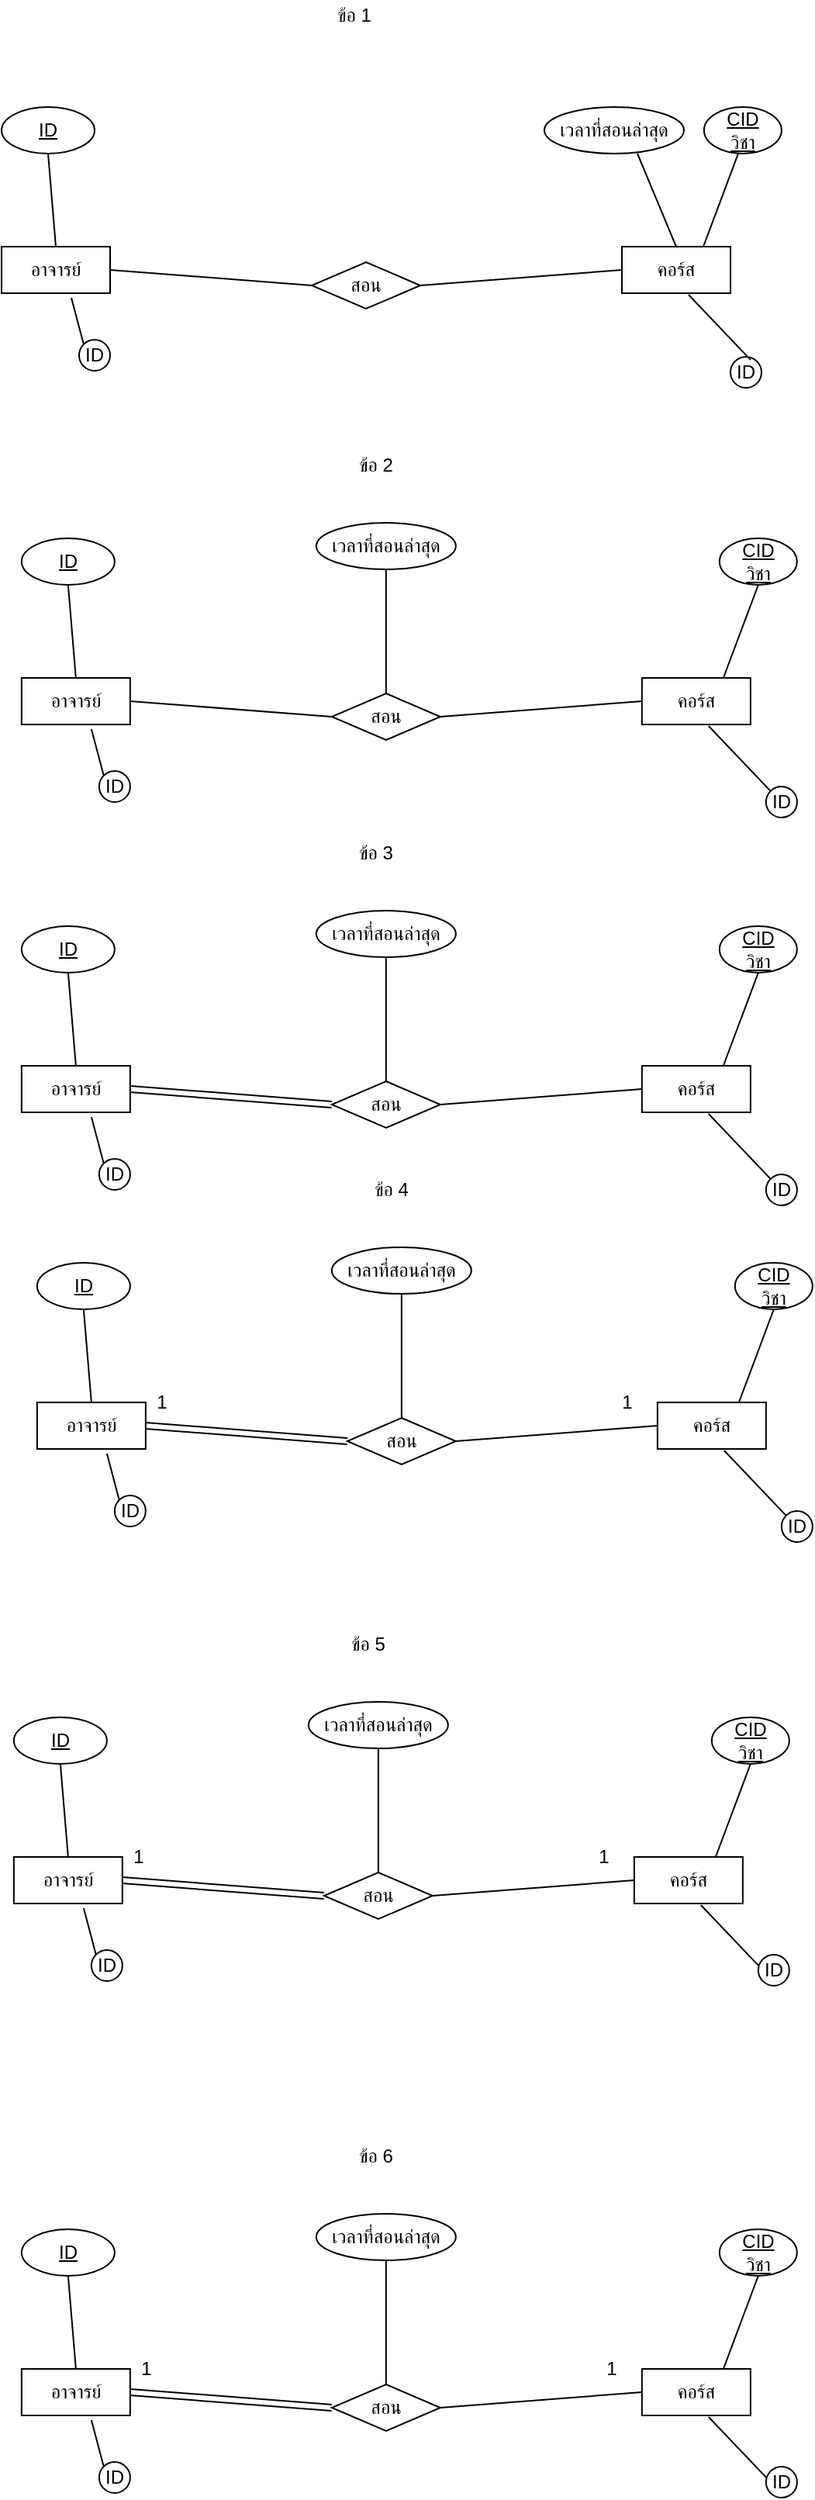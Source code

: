 <mxfile version="12.7.9" type="google"><diagram id="T_cl32OWr_3QDQmQ5tbE" name="Page-1"><mxGraphModel dx="536" dy="1517" grid="1" gridSize="10" guides="1" tooltips="1" connect="1" arrows="1" fold="1" page="1" pageScale="1" pageWidth="850" pageHeight="1100" math="0" shadow="0"><root><mxCell id="0"/><mxCell id="1" parent="0"/><mxCell id="e1qX0AJesKGIMbj8pMfd-2" value="อาจารย์" style="rounded=0;whiteSpace=wrap;html=1;" parent="1" vertex="1"><mxGeometry x="130" y="-921" width="70" height="30" as="geometry"/></mxCell><mxCell id="e1qX0AJesKGIMbj8pMfd-4" value="คอร์ส" style="rounded=0;whiteSpace=wrap;html=1;" parent="1" vertex="1"><mxGeometry x="530" y="-921" width="70" height="30" as="geometry"/></mxCell><mxCell id="e1qX0AJesKGIMbj8pMfd-6" value="ID" style="ellipse;whiteSpace=wrap;html=1;align=center;fontStyle=4;" parent="1" vertex="1"><mxGeometry x="130" y="-1011" width="60" height="30" as="geometry"/></mxCell><mxCell id="e1qX0AJesKGIMbj8pMfd-7" value="เวลาที่สอนล่าสุด" style="ellipse;whiteSpace=wrap;html=1;" parent="1" vertex="1"><mxGeometry x="480" y="-1011" width="90" height="30" as="geometry"/></mxCell><mxCell id="e1qX0AJesKGIMbj8pMfd-8" value="สอน" style="rhombus;whiteSpace=wrap;html=1;" parent="1" vertex="1"><mxGeometry x="330" y="-911" width="70" height="30" as="geometry"/></mxCell><mxCell id="e1qX0AJesKGIMbj8pMfd-11" value="" style="endArrow=none;html=1;entryX=1;entryY=0.5;entryDx=0;entryDy=0;exitX=0;exitY=0.5;exitDx=0;exitDy=0;" parent="1" source="e1qX0AJesKGIMbj8pMfd-4" target="e1qX0AJesKGIMbj8pMfd-8" edge="1"><mxGeometry width="50" height="50" relative="1" as="geometry"><mxPoint x="360" y="-791" as="sourcePoint"/><mxPoint x="410" y="-841" as="targetPoint"/></mxGeometry></mxCell><mxCell id="e1qX0AJesKGIMbj8pMfd-12" value="" style="endArrow=none;html=1;entryX=1;entryY=0.5;entryDx=0;entryDy=0;exitX=0;exitY=0.5;exitDx=0;exitDy=0;" parent="1" source="e1qX0AJesKGIMbj8pMfd-8" target="e1qX0AJesKGIMbj8pMfd-2" edge="1"><mxGeometry width="50" height="50" relative="1" as="geometry"><mxPoint x="540" y="-896" as="sourcePoint"/><mxPoint x="410" y="-886" as="targetPoint"/></mxGeometry></mxCell><mxCell id="e1qX0AJesKGIMbj8pMfd-14" value="ID" style="ellipse;whiteSpace=wrap;html=1;aspect=fixed;" parent="1" vertex="1"><mxGeometry x="600" y="-850" width="20" height="20" as="geometry"/></mxCell><mxCell id="e1qX0AJesKGIMbj8pMfd-15" value="ID" style="ellipse;whiteSpace=wrap;html=1;aspect=fixed;" parent="1" vertex="1"><mxGeometry x="180" y="-861" width="20" height="20" as="geometry"/></mxCell><mxCell id="e1qX0AJesKGIMbj8pMfd-16" value="" style="endArrow=none;html=1;entryX=0;entryY=0;entryDx=0;entryDy=0;exitX=0.643;exitY=1.1;exitDx=0;exitDy=0;exitPerimeter=0;" parent="1" source="e1qX0AJesKGIMbj8pMfd-2" target="e1qX0AJesKGIMbj8pMfd-15" edge="1"><mxGeometry width="50" height="50" relative="1" as="geometry"><mxPoint x="360" y="-791" as="sourcePoint"/><mxPoint x="410" y="-841" as="targetPoint"/></mxGeometry></mxCell><mxCell id="e1qX0AJesKGIMbj8pMfd-17" value="" style="endArrow=none;html=1;entryX=0.5;entryY=1;entryDx=0;entryDy=0;exitX=0.5;exitY=0;exitDx=0;exitDy=0;" parent="1" source="e1qX0AJesKGIMbj8pMfd-2" target="e1qX0AJesKGIMbj8pMfd-6" edge="1"><mxGeometry width="50" height="50" relative="1" as="geometry"><mxPoint x="185.01" y="-878" as="sourcePoint"/><mxPoint x="192.929" y="-848.071" as="targetPoint"/></mxGeometry></mxCell><mxCell id="e1qX0AJesKGIMbj8pMfd-19" value="" style="endArrow=none;html=1;entryX=0;entryY=0;entryDx=0;entryDy=0;exitX=0.614;exitY=1.033;exitDx=0;exitDy=0;exitPerimeter=0;" parent="1" source="e1qX0AJesKGIMbj8pMfd-4" edge="1"><mxGeometry width="50" height="50" relative="1" as="geometry"><mxPoint x="540" y="-881" as="sourcePoint"/><mxPoint x="612.929" y="-848.071" as="targetPoint"/></mxGeometry></mxCell><mxCell id="e1qX0AJesKGIMbj8pMfd-20" value="" style="endArrow=none;html=1;entryX=0.75;entryY=0;entryDx=0;entryDy=0;exitX=0.5;exitY=1;exitDx=0;exitDy=0;" parent="1" target="e1qX0AJesKGIMbj8pMfd-4" edge="1"><mxGeometry width="50" height="50" relative="1" as="geometry"><mxPoint x="605" y="-981" as="sourcePoint"/><mxPoint x="500" y="-831" as="targetPoint"/></mxGeometry></mxCell><mxCell id="e1qX0AJesKGIMbj8pMfd-29" value="" style="endArrow=none;html=1;entryX=1;entryY=0;entryDx=0;entryDy=0;exitX=1;exitY=1;exitDx=0;exitDy=0;" parent="1" edge="1"><mxGeometry width="50" height="50" relative="1" as="geometry"><mxPoint x="565" y="-921" as="sourcePoint"/><mxPoint x="540" y="-981" as="targetPoint"/></mxGeometry></mxCell><mxCell id="e1qX0AJesKGIMbj8pMfd-30" value="อาจารย์" style="rounded=0;whiteSpace=wrap;html=1;" parent="1" vertex="1"><mxGeometry x="142.93" y="-643" width="70" height="30" as="geometry"/></mxCell><mxCell id="e1qX0AJesKGIMbj8pMfd-31" value="คอร์ส" style="rounded=0;whiteSpace=wrap;html=1;" parent="1" vertex="1"><mxGeometry x="542.93" y="-643" width="70" height="30" as="geometry"/></mxCell><mxCell id="e1qX0AJesKGIMbj8pMfd-32" value="ID" style="ellipse;whiteSpace=wrap;html=1;align=center;fontStyle=4;" parent="1" vertex="1"><mxGeometry x="142.93" y="-733" width="60" height="30" as="geometry"/></mxCell><mxCell id="e1qX0AJesKGIMbj8pMfd-33" value="เวลาที่สอนล่าสุด" style="ellipse;whiteSpace=wrap;html=1;" parent="1" vertex="1"><mxGeometry x="332.93" y="-743" width="90" height="30" as="geometry"/></mxCell><mxCell id="e1qX0AJesKGIMbj8pMfd-34" value="สอน" style="rhombus;whiteSpace=wrap;html=1;" parent="1" vertex="1"><mxGeometry x="342.93" y="-633" width="70" height="30" as="geometry"/></mxCell><mxCell id="e1qX0AJesKGIMbj8pMfd-35" value="&lt;u&gt;CID&lt;br&gt;วิชา&lt;/u&gt;" style="ellipse;whiteSpace=wrap;html=1;" parent="1" vertex="1"><mxGeometry x="592.93" y="-733" width="50" height="30" as="geometry"/></mxCell><mxCell id="e1qX0AJesKGIMbj8pMfd-36" value="" style="endArrow=none;html=1;entryX=1;entryY=0.5;entryDx=0;entryDy=0;exitX=0;exitY=0.5;exitDx=0;exitDy=0;" parent="1" source="e1qX0AJesKGIMbj8pMfd-31" target="e1qX0AJesKGIMbj8pMfd-34" edge="1"><mxGeometry width="50" height="50" relative="1" as="geometry"><mxPoint x="372.93" y="-513" as="sourcePoint"/><mxPoint x="422.93" y="-563" as="targetPoint"/></mxGeometry></mxCell><mxCell id="e1qX0AJesKGIMbj8pMfd-37" value="" style="endArrow=none;html=1;entryX=1;entryY=0.5;entryDx=0;entryDy=0;exitX=0;exitY=0.5;exitDx=0;exitDy=0;" parent="1" source="e1qX0AJesKGIMbj8pMfd-34" target="e1qX0AJesKGIMbj8pMfd-30" edge="1"><mxGeometry width="50" height="50" relative="1" as="geometry"><mxPoint x="552.93" y="-618" as="sourcePoint"/><mxPoint x="422.93" y="-608" as="targetPoint"/></mxGeometry></mxCell><mxCell id="e1qX0AJesKGIMbj8pMfd-38" value="ID" style="ellipse;whiteSpace=wrap;html=1;aspect=fixed;" parent="1" vertex="1"><mxGeometry x="622.93" y="-573" width="20" height="20" as="geometry"/></mxCell><mxCell id="e1qX0AJesKGIMbj8pMfd-39" value="ID" style="ellipse;whiteSpace=wrap;html=1;aspect=fixed;" parent="1" vertex="1"><mxGeometry x="192.93" y="-583" width="20" height="20" as="geometry"/></mxCell><mxCell id="e1qX0AJesKGIMbj8pMfd-40" value="" style="endArrow=none;html=1;entryX=0;entryY=0;entryDx=0;entryDy=0;exitX=0.643;exitY=1.1;exitDx=0;exitDy=0;exitPerimeter=0;" parent="1" source="e1qX0AJesKGIMbj8pMfd-30" target="e1qX0AJesKGIMbj8pMfd-39" edge="1"><mxGeometry width="50" height="50" relative="1" as="geometry"><mxPoint x="372.93" y="-513" as="sourcePoint"/><mxPoint x="422.93" y="-563" as="targetPoint"/></mxGeometry></mxCell><mxCell id="e1qX0AJesKGIMbj8pMfd-41" value="" style="endArrow=none;html=1;entryX=0.5;entryY=1;entryDx=0;entryDy=0;exitX=0.5;exitY=0;exitDx=0;exitDy=0;" parent="1" source="e1qX0AJesKGIMbj8pMfd-30" target="e1qX0AJesKGIMbj8pMfd-32" edge="1"><mxGeometry width="50" height="50" relative="1" as="geometry"><mxPoint x="197.94" y="-600" as="sourcePoint"/><mxPoint x="205.859" y="-570.071" as="targetPoint"/></mxGeometry></mxCell><mxCell id="e1qX0AJesKGIMbj8pMfd-42" value="" style="endArrow=none;html=1;entryX=0;entryY=0;entryDx=0;entryDy=0;exitX=0.614;exitY=1.033;exitDx=0;exitDy=0;exitPerimeter=0;" parent="1" source="e1qX0AJesKGIMbj8pMfd-31" target="e1qX0AJesKGIMbj8pMfd-38" edge="1"><mxGeometry width="50" height="50" relative="1" as="geometry"><mxPoint x="552.93" y="-603" as="sourcePoint"/><mxPoint x="502.93" y="-563" as="targetPoint"/></mxGeometry></mxCell><mxCell id="e1qX0AJesKGIMbj8pMfd-43" value="" style="endArrow=none;html=1;entryX=0.75;entryY=0;entryDx=0;entryDy=0;exitX=0.5;exitY=1;exitDx=0;exitDy=0;" parent="1" source="e1qX0AJesKGIMbj8pMfd-35" target="e1qX0AJesKGIMbj8pMfd-31" edge="1"><mxGeometry width="50" height="50" relative="1" as="geometry"><mxPoint x="562.93" y="-593" as="sourcePoint"/><mxPoint x="512.93" y="-553" as="targetPoint"/></mxGeometry></mxCell><mxCell id="e1qX0AJesKGIMbj8pMfd-44" value="" style="endArrow=none;html=1;entryX=0.5;entryY=1;entryDx=0;entryDy=0;exitX=0.5;exitY=0;exitDx=0;exitDy=0;" parent="1" source="e1qX0AJesKGIMbj8pMfd-34" target="e1qX0AJesKGIMbj8pMfd-33" edge="1"><mxGeometry width="50" height="50" relative="1" as="geometry"><mxPoint x="577.93" y="-643" as="sourcePoint"/><mxPoint x="552.93" y="-703" as="targetPoint"/><Array as="points"/></mxGeometry></mxCell><mxCell id="e1qX0AJesKGIMbj8pMfd-45" value="ข้อ 1" style="text;html=1;align=center;verticalAlign=middle;resizable=0;points=[];autosize=1;" parent="1" vertex="1"><mxGeometry x="337" y="-1080" width="40" height="20" as="geometry"/></mxCell><mxCell id="e1qX0AJesKGIMbj8pMfd-46" value="ข้อ 2" style="text;html=1;align=center;verticalAlign=middle;resizable=0;points=[];autosize=1;" parent="1" vertex="1"><mxGeometry x="350.93" y="-790" width="40" height="20" as="geometry"/></mxCell><mxCell id="e1qX0AJesKGIMbj8pMfd-47" value="&lt;u&gt;CID&lt;br&gt;วิชา&lt;/u&gt;" style="ellipse;whiteSpace=wrap;html=1;" parent="1" vertex="1"><mxGeometry x="582.93" y="-1011" width="50" height="30" as="geometry"/></mxCell><mxCell id="e1qX0AJesKGIMbj8pMfd-48" value="อาจารย์" style="rounded=0;whiteSpace=wrap;html=1;" parent="1" vertex="1"><mxGeometry x="142.93" y="-393" width="70" height="30" as="geometry"/></mxCell><mxCell id="e1qX0AJesKGIMbj8pMfd-49" value="คอร์ส" style="rounded=0;whiteSpace=wrap;html=1;" parent="1" vertex="1"><mxGeometry x="542.93" y="-393" width="70" height="30" as="geometry"/></mxCell><mxCell id="e1qX0AJesKGIMbj8pMfd-50" value="ID" style="ellipse;whiteSpace=wrap;html=1;align=center;fontStyle=4;" parent="1" vertex="1"><mxGeometry x="142.93" y="-483" width="60" height="30" as="geometry"/></mxCell><mxCell id="e1qX0AJesKGIMbj8pMfd-51" value="เวลาที่สอนล่าสุด" style="ellipse;whiteSpace=wrap;html=1;" parent="1" vertex="1"><mxGeometry x="332.93" y="-493" width="90" height="30" as="geometry"/></mxCell><mxCell id="e1qX0AJesKGIMbj8pMfd-52" value="สอน" style="rhombus;whiteSpace=wrap;html=1;" parent="1" vertex="1"><mxGeometry x="342.93" y="-383" width="70" height="30" as="geometry"/></mxCell><mxCell id="e1qX0AJesKGIMbj8pMfd-53" value="&lt;u&gt;CID&lt;br&gt;วิชา&lt;/u&gt;" style="ellipse;whiteSpace=wrap;html=1;" parent="1" vertex="1"><mxGeometry x="592.93" y="-483" width="50" height="30" as="geometry"/></mxCell><mxCell id="e1qX0AJesKGIMbj8pMfd-54" value="" style="endArrow=none;html=1;entryX=1;entryY=0.5;entryDx=0;entryDy=0;exitX=0;exitY=0.5;exitDx=0;exitDy=0;" parent="1" source="e1qX0AJesKGIMbj8pMfd-49" target="e1qX0AJesKGIMbj8pMfd-52" edge="1"><mxGeometry width="50" height="50" relative="1" as="geometry"><mxPoint x="372.93" y="-263" as="sourcePoint"/><mxPoint x="422.93" y="-313" as="targetPoint"/></mxGeometry></mxCell><mxCell id="e1qX0AJesKGIMbj8pMfd-55" value="" style="endArrow=none;html=1;entryX=1;entryY=0.5;entryDx=0;entryDy=0;exitX=0;exitY=0.5;exitDx=0;exitDy=0;shape=link;" parent="1" source="e1qX0AJesKGIMbj8pMfd-52" target="e1qX0AJesKGIMbj8pMfd-48" edge="1"><mxGeometry width="50" height="50" relative="1" as="geometry"><mxPoint x="552.93" y="-368" as="sourcePoint"/><mxPoint x="422.93" y="-358" as="targetPoint"/></mxGeometry></mxCell><mxCell id="e1qX0AJesKGIMbj8pMfd-56" value="ID" style="ellipse;whiteSpace=wrap;html=1;aspect=fixed;" parent="1" vertex="1"><mxGeometry x="622.93" y="-323" width="20" height="20" as="geometry"/></mxCell><mxCell id="e1qX0AJesKGIMbj8pMfd-57" value="ID" style="ellipse;whiteSpace=wrap;html=1;aspect=fixed;" parent="1" vertex="1"><mxGeometry x="192.93" y="-333" width="20" height="20" as="geometry"/></mxCell><mxCell id="e1qX0AJesKGIMbj8pMfd-58" value="" style="endArrow=none;html=1;entryX=0;entryY=0;entryDx=0;entryDy=0;exitX=0.643;exitY=1.1;exitDx=0;exitDy=0;exitPerimeter=0;" parent="1" source="e1qX0AJesKGIMbj8pMfd-48" target="e1qX0AJesKGIMbj8pMfd-57" edge="1"><mxGeometry width="50" height="50" relative="1" as="geometry"><mxPoint x="372.93" y="-263" as="sourcePoint"/><mxPoint x="422.93" y="-313" as="targetPoint"/></mxGeometry></mxCell><mxCell id="e1qX0AJesKGIMbj8pMfd-59" value="" style="endArrow=none;html=1;entryX=0.5;entryY=1;entryDx=0;entryDy=0;exitX=0.5;exitY=0;exitDx=0;exitDy=0;" parent="1" source="e1qX0AJesKGIMbj8pMfd-48" target="e1qX0AJesKGIMbj8pMfd-50" edge="1"><mxGeometry width="50" height="50" relative="1" as="geometry"><mxPoint x="197.94" y="-350" as="sourcePoint"/><mxPoint x="205.859" y="-320.071" as="targetPoint"/></mxGeometry></mxCell><mxCell id="e1qX0AJesKGIMbj8pMfd-60" value="" style="endArrow=none;html=1;entryX=0;entryY=0;entryDx=0;entryDy=0;exitX=0.614;exitY=1.033;exitDx=0;exitDy=0;exitPerimeter=0;" parent="1" source="e1qX0AJesKGIMbj8pMfd-49" target="e1qX0AJesKGIMbj8pMfd-56" edge="1"><mxGeometry width="50" height="50" relative="1" as="geometry"><mxPoint x="552.93" y="-353" as="sourcePoint"/><mxPoint x="502.93" y="-313" as="targetPoint"/></mxGeometry></mxCell><mxCell id="e1qX0AJesKGIMbj8pMfd-61" value="" style="endArrow=none;html=1;entryX=0.75;entryY=0;entryDx=0;entryDy=0;exitX=0.5;exitY=1;exitDx=0;exitDy=0;" parent="1" source="e1qX0AJesKGIMbj8pMfd-53" target="e1qX0AJesKGIMbj8pMfd-49" edge="1"><mxGeometry width="50" height="50" relative="1" as="geometry"><mxPoint x="562.93" y="-343" as="sourcePoint"/><mxPoint x="512.93" y="-303" as="targetPoint"/></mxGeometry></mxCell><mxCell id="e1qX0AJesKGIMbj8pMfd-62" value="" style="endArrow=none;html=1;entryX=0.5;entryY=1;entryDx=0;entryDy=0;exitX=0.5;exitY=0;exitDx=0;exitDy=0;" parent="1" source="e1qX0AJesKGIMbj8pMfd-52" target="e1qX0AJesKGIMbj8pMfd-51" edge="1"><mxGeometry width="50" height="50" relative="1" as="geometry"><mxPoint x="577.93" y="-393" as="sourcePoint"/><mxPoint x="552.93" y="-453" as="targetPoint"/><Array as="points"/></mxGeometry></mxCell><mxCell id="e1qX0AJesKGIMbj8pMfd-63" value="ข้อ 3" style="text;html=1;align=center;verticalAlign=middle;resizable=0;points=[];autosize=1;" parent="1" vertex="1"><mxGeometry x="350.93" y="-540" width="40" height="20" as="geometry"/></mxCell><mxCell id="e1qX0AJesKGIMbj8pMfd-80" value="อาจารย์" style="rounded=0;whiteSpace=wrap;html=1;" parent="1" vertex="1"><mxGeometry x="152.93" y="-176" width="70" height="30" as="geometry"/></mxCell><mxCell id="e1qX0AJesKGIMbj8pMfd-81" value="คอร์ส" style="rounded=0;whiteSpace=wrap;html=1;" parent="1" vertex="1"><mxGeometry x="552.93" y="-176" width="70" height="30" as="geometry"/></mxCell><mxCell id="e1qX0AJesKGIMbj8pMfd-82" value="ID" style="ellipse;whiteSpace=wrap;html=1;align=center;fontStyle=4;" parent="1" vertex="1"><mxGeometry x="152.93" y="-266" width="60" height="30" as="geometry"/></mxCell><mxCell id="e1qX0AJesKGIMbj8pMfd-83" value="เวลาที่สอนล่าสุด" style="ellipse;whiteSpace=wrap;html=1;" parent="1" vertex="1"><mxGeometry x="342.93" y="-276" width="90" height="30" as="geometry"/></mxCell><mxCell id="e1qX0AJesKGIMbj8pMfd-84" value="สอน" style="rhombus;whiteSpace=wrap;html=1;" parent="1" vertex="1"><mxGeometry x="352.93" y="-166" width="70" height="30" as="geometry"/></mxCell><mxCell id="e1qX0AJesKGIMbj8pMfd-85" value="&lt;u&gt;CID&lt;br&gt;วิชา&lt;/u&gt;" style="ellipse;whiteSpace=wrap;html=1;" parent="1" vertex="1"><mxGeometry x="602.93" y="-266" width="50" height="30" as="geometry"/></mxCell><mxCell id="e1qX0AJesKGIMbj8pMfd-87" value="" style="endArrow=none;html=1;entryX=1;entryY=0.5;entryDx=0;entryDy=0;exitX=0;exitY=0.5;exitDx=0;exitDy=0;shape=link;" parent="1" source="e1qX0AJesKGIMbj8pMfd-84" target="e1qX0AJesKGIMbj8pMfd-80" edge="1"><mxGeometry width="50" height="50" relative="1" as="geometry"><mxPoint x="562.93" y="-151" as="sourcePoint"/><mxPoint x="432.93" y="-141" as="targetPoint"/></mxGeometry></mxCell><mxCell id="e1qX0AJesKGIMbj8pMfd-88" value="ID" style="ellipse;whiteSpace=wrap;html=1;aspect=fixed;" parent="1" vertex="1"><mxGeometry x="632.93" y="-106" width="20" height="20" as="geometry"/></mxCell><mxCell id="e1qX0AJesKGIMbj8pMfd-89" value="ID" style="ellipse;whiteSpace=wrap;html=1;aspect=fixed;" parent="1" vertex="1"><mxGeometry x="202.93" y="-116" width="20" height="20" as="geometry"/></mxCell><mxCell id="e1qX0AJesKGIMbj8pMfd-90" value="" style="endArrow=none;html=1;entryX=0;entryY=0;entryDx=0;entryDy=0;exitX=0.643;exitY=1.1;exitDx=0;exitDy=0;exitPerimeter=0;" parent="1" source="e1qX0AJesKGIMbj8pMfd-80" target="e1qX0AJesKGIMbj8pMfd-89" edge="1"><mxGeometry width="50" height="50" relative="1" as="geometry"><mxPoint x="382.93" y="-46" as="sourcePoint"/><mxPoint x="432.93" y="-96" as="targetPoint"/></mxGeometry></mxCell><mxCell id="e1qX0AJesKGIMbj8pMfd-91" value="" style="endArrow=none;html=1;entryX=0.5;entryY=1;entryDx=0;entryDy=0;exitX=0.5;exitY=0;exitDx=0;exitDy=0;" parent="1" source="e1qX0AJesKGIMbj8pMfd-80" target="e1qX0AJesKGIMbj8pMfd-82" edge="1"><mxGeometry width="50" height="50" relative="1" as="geometry"><mxPoint x="207.94" y="-133" as="sourcePoint"/><mxPoint x="215.859" y="-103.071" as="targetPoint"/></mxGeometry></mxCell><mxCell id="e1qX0AJesKGIMbj8pMfd-92" value="" style="endArrow=none;html=1;entryX=0;entryY=0;entryDx=0;entryDy=0;exitX=0.614;exitY=1.033;exitDx=0;exitDy=0;exitPerimeter=0;" parent="1" source="e1qX0AJesKGIMbj8pMfd-81" target="e1qX0AJesKGIMbj8pMfd-88" edge="1"><mxGeometry width="50" height="50" relative="1" as="geometry"><mxPoint x="562.93" y="-136" as="sourcePoint"/><mxPoint x="512.93" y="-96" as="targetPoint"/></mxGeometry></mxCell><mxCell id="e1qX0AJesKGIMbj8pMfd-93" value="" style="endArrow=none;html=1;entryX=0.75;entryY=0;entryDx=0;entryDy=0;exitX=0.5;exitY=1;exitDx=0;exitDy=0;" parent="1" source="e1qX0AJesKGIMbj8pMfd-85" target="e1qX0AJesKGIMbj8pMfd-81" edge="1"><mxGeometry width="50" height="50" relative="1" as="geometry"><mxPoint x="572.93" y="-126" as="sourcePoint"/><mxPoint x="522.93" y="-86" as="targetPoint"/></mxGeometry></mxCell><mxCell id="e1qX0AJesKGIMbj8pMfd-94" value="" style="endArrow=none;html=1;entryX=0.5;entryY=1;entryDx=0;entryDy=0;exitX=0.5;exitY=0;exitDx=0;exitDy=0;" parent="1" source="e1qX0AJesKGIMbj8pMfd-84" target="e1qX0AJesKGIMbj8pMfd-83" edge="1"><mxGeometry width="50" height="50" relative="1" as="geometry"><mxPoint x="587.93" y="-176" as="sourcePoint"/><mxPoint x="562.93" y="-236" as="targetPoint"/><Array as="points"/></mxGeometry></mxCell><mxCell id="e1qX0AJesKGIMbj8pMfd-95" value="ข้อ 4" style="text;html=1;align=center;verticalAlign=middle;resizable=0;points=[];autosize=1;" parent="1" vertex="1"><mxGeometry x="360.93" y="-323" width="40" height="20" as="geometry"/></mxCell><mxCell id="e1qX0AJesKGIMbj8pMfd-97" value="1" style="text;html=1;align=center;verticalAlign=middle;resizable=0;points=[];autosize=1;" parent="1" vertex="1"><mxGeometry x="222.93" y="-186" width="20" height="20" as="geometry"/></mxCell><mxCell id="e1qX0AJesKGIMbj8pMfd-100" value="1" style="text;html=1;align=center;verticalAlign=middle;resizable=0;points=[];autosize=1;" parent="1" vertex="1"><mxGeometry x="522.93" y="-186" width="20" height="20" as="geometry"/></mxCell><mxCell id="yevsrF58pjf1lG2CVNmV-2" value="อาจารย์" style="rounded=0;whiteSpace=wrap;html=1;" vertex="1" parent="1"><mxGeometry x="137.93" y="117" width="70" height="30" as="geometry"/></mxCell><mxCell id="yevsrF58pjf1lG2CVNmV-3" value="คอร์ส" style="rounded=0;whiteSpace=wrap;html=1;" vertex="1" parent="1"><mxGeometry x="537.93" y="117" width="70" height="30" as="geometry"/></mxCell><mxCell id="yevsrF58pjf1lG2CVNmV-4" value="ID" style="ellipse;whiteSpace=wrap;html=1;align=center;fontStyle=4;" vertex="1" parent="1"><mxGeometry x="137.93" y="27" width="60" height="30" as="geometry"/></mxCell><mxCell id="yevsrF58pjf1lG2CVNmV-5" value="เวลาที่สอนล่าสุด" style="ellipse;whiteSpace=wrap;html=1;" vertex="1" parent="1"><mxGeometry x="327.93" y="17" width="90" height="30" as="geometry"/></mxCell><mxCell id="yevsrF58pjf1lG2CVNmV-6" value="สอน" style="rhombus;whiteSpace=wrap;html=1;" vertex="1" parent="1"><mxGeometry x="337.93" y="127" width="70" height="30" as="geometry"/></mxCell><mxCell id="yevsrF58pjf1lG2CVNmV-7" value="&lt;u&gt;CID&lt;br&gt;วิชา&lt;/u&gt;" style="ellipse;whiteSpace=wrap;html=1;" vertex="1" parent="1"><mxGeometry x="587.93" y="27" width="50" height="30" as="geometry"/></mxCell><mxCell id="yevsrF58pjf1lG2CVNmV-8" value="" style="endArrow=none;html=1;entryX=1;entryY=0.5;entryDx=0;entryDy=0;exitX=0;exitY=0.5;exitDx=0;exitDy=0;" edge="1" parent="1" source="yevsrF58pjf1lG2CVNmV-3" target="yevsrF58pjf1lG2CVNmV-6"><mxGeometry width="50" height="50" relative="1" as="geometry"><mxPoint x="367.93" y="247" as="sourcePoint"/><mxPoint x="417.93" y="197" as="targetPoint"/></mxGeometry></mxCell><mxCell id="yevsrF58pjf1lG2CVNmV-9" value="" style="endArrow=none;html=1;entryX=1;entryY=0.5;entryDx=0;entryDy=0;exitX=0;exitY=0.5;exitDx=0;exitDy=0;shape=link;" edge="1" parent="1" source="yevsrF58pjf1lG2CVNmV-6" target="yevsrF58pjf1lG2CVNmV-2"><mxGeometry width="50" height="50" relative="1" as="geometry"><mxPoint x="547.93" y="142" as="sourcePoint"/><mxPoint x="417.93" y="152" as="targetPoint"/></mxGeometry></mxCell><mxCell id="yevsrF58pjf1lG2CVNmV-10" value="ID" style="ellipse;whiteSpace=wrap;html=1;aspect=fixed;" vertex="1" parent="1"><mxGeometry x="187.93" y="177" width="20" height="20" as="geometry"/></mxCell><mxCell id="yevsrF58pjf1lG2CVNmV-11" value="" style="endArrow=none;html=1;entryX=0;entryY=0;entryDx=0;entryDy=0;exitX=0.643;exitY=1.1;exitDx=0;exitDy=0;exitPerimeter=0;" edge="1" parent="1" source="yevsrF58pjf1lG2CVNmV-2" target="yevsrF58pjf1lG2CVNmV-10"><mxGeometry width="50" height="50" relative="1" as="geometry"><mxPoint x="367.93" y="247" as="sourcePoint"/><mxPoint x="417.93" y="197" as="targetPoint"/></mxGeometry></mxCell><mxCell id="yevsrF58pjf1lG2CVNmV-12" value="" style="endArrow=none;html=1;entryX=0.5;entryY=1;entryDx=0;entryDy=0;exitX=0.5;exitY=0;exitDx=0;exitDy=0;" edge="1" parent="1" source="yevsrF58pjf1lG2CVNmV-2" target="yevsrF58pjf1lG2CVNmV-4"><mxGeometry width="50" height="50" relative="1" as="geometry"><mxPoint x="192.94" y="160" as="sourcePoint"/><mxPoint x="200.859" y="189.929" as="targetPoint"/></mxGeometry></mxCell><mxCell id="yevsrF58pjf1lG2CVNmV-13" value="" style="endArrow=none;html=1;entryX=0;entryY=0;entryDx=0;entryDy=0;exitX=0.614;exitY=1.033;exitDx=0;exitDy=0;exitPerimeter=0;" edge="1" parent="1" source="yevsrF58pjf1lG2CVNmV-3"><mxGeometry width="50" height="50" relative="1" as="geometry"><mxPoint x="547.93" y="157" as="sourcePoint"/><mxPoint x="620.859" y="189.929" as="targetPoint"/></mxGeometry></mxCell><mxCell id="yevsrF58pjf1lG2CVNmV-14" value="" style="endArrow=none;html=1;entryX=0.75;entryY=0;entryDx=0;entryDy=0;exitX=0.5;exitY=1;exitDx=0;exitDy=0;" edge="1" parent="1" source="yevsrF58pjf1lG2CVNmV-7" target="yevsrF58pjf1lG2CVNmV-3"><mxGeometry width="50" height="50" relative="1" as="geometry"><mxPoint x="557.93" y="167" as="sourcePoint"/><mxPoint x="507.93" y="207" as="targetPoint"/></mxGeometry></mxCell><mxCell id="yevsrF58pjf1lG2CVNmV-15" value="" style="endArrow=none;html=1;entryX=0.5;entryY=1;entryDx=0;entryDy=0;exitX=0.5;exitY=0;exitDx=0;exitDy=0;" edge="1" parent="1" source="yevsrF58pjf1lG2CVNmV-6" target="yevsrF58pjf1lG2CVNmV-5"><mxGeometry width="50" height="50" relative="1" as="geometry"><mxPoint x="572.93" y="117" as="sourcePoint"/><mxPoint x="547.93" y="57" as="targetPoint"/><Array as="points"/></mxGeometry></mxCell><mxCell id="yevsrF58pjf1lG2CVNmV-16" value="ข้อ 5" style="text;html=1;align=center;verticalAlign=middle;resizable=0;points=[];autosize=1;" vertex="1" parent="1"><mxGeometry x="345.93" y="-30" width="40" height="20" as="geometry"/></mxCell><mxCell id="yevsrF58pjf1lG2CVNmV-17" value="1" style="text;html=1;align=center;verticalAlign=middle;resizable=0;points=[];autosize=1;" vertex="1" parent="1"><mxGeometry x="207.93" y="107" width="20" height="20" as="geometry"/></mxCell><mxCell id="yevsrF58pjf1lG2CVNmV-18" value="1" style="text;html=1;align=center;verticalAlign=middle;resizable=0;points=[];autosize=1;" vertex="1" parent="1"><mxGeometry x="507.93" y="107" width="20" height="20" as="geometry"/></mxCell><mxCell id="yevsrF58pjf1lG2CVNmV-19" value="ID" style="ellipse;whiteSpace=wrap;html=1;aspect=fixed;" vertex="1" parent="1"><mxGeometry x="617.93" y="180" width="20" height="20" as="geometry"/></mxCell><mxCell id="yevsrF58pjf1lG2CVNmV-20" value="คอร์ส" style="rounded=0;whiteSpace=wrap;html=1;" vertex="1" parent="1"><mxGeometry x="542.93" y="447" width="70" height="30" as="geometry"/></mxCell><mxCell id="yevsrF58pjf1lG2CVNmV-21" value="ID" style="ellipse;whiteSpace=wrap;html=1;align=center;fontStyle=4;" vertex="1" parent="1"><mxGeometry x="142.93" y="357" width="60" height="30" as="geometry"/></mxCell><mxCell id="yevsrF58pjf1lG2CVNmV-22" value="เวลาที่สอนล่าสุด" style="ellipse;whiteSpace=wrap;html=1;" vertex="1" parent="1"><mxGeometry x="332.93" y="347" width="90" height="30" as="geometry"/></mxCell><mxCell id="yevsrF58pjf1lG2CVNmV-23" value="สอน" style="rhombus;whiteSpace=wrap;html=1;" vertex="1" parent="1"><mxGeometry x="342.93" y="457" width="70" height="30" as="geometry"/></mxCell><mxCell id="yevsrF58pjf1lG2CVNmV-24" value="&lt;u&gt;CID&lt;br&gt;วิชา&lt;/u&gt;" style="ellipse;whiteSpace=wrap;html=1;" vertex="1" parent="1"><mxGeometry x="592.93" y="357" width="50" height="30" as="geometry"/></mxCell><mxCell id="yevsrF58pjf1lG2CVNmV-25" value="" style="endArrow=none;html=1;entryX=1;entryY=0.5;entryDx=0;entryDy=0;exitX=0;exitY=0.5;exitDx=0;exitDy=0;" edge="1" parent="1" source="yevsrF58pjf1lG2CVNmV-20" target="yevsrF58pjf1lG2CVNmV-23"><mxGeometry width="50" height="50" relative="1" as="geometry"><mxPoint x="372.93" y="577" as="sourcePoint"/><mxPoint x="422.93" y="527" as="targetPoint"/></mxGeometry></mxCell><mxCell id="yevsrF58pjf1lG2CVNmV-26" value="" style="endArrow=none;html=1;entryX=1;entryY=0.5;entryDx=0;entryDy=0;exitX=0;exitY=0.5;exitDx=0;exitDy=0;shape=link;" edge="1" parent="1" source="yevsrF58pjf1lG2CVNmV-23"><mxGeometry width="50" height="50" relative="1" as="geometry"><mxPoint x="552.93" y="472" as="sourcePoint"/><mxPoint x="212.93" y="462" as="targetPoint"/></mxGeometry></mxCell><mxCell id="yevsrF58pjf1lG2CVNmV-27" value="ID" style="ellipse;whiteSpace=wrap;html=1;aspect=fixed;" vertex="1" parent="1"><mxGeometry x="192.93" y="507" width="20" height="20" as="geometry"/></mxCell><mxCell id="yevsrF58pjf1lG2CVNmV-28" value="" style="endArrow=none;html=1;entryX=0;entryY=0;entryDx=0;entryDy=0;exitX=0.643;exitY=1.1;exitDx=0;exitDy=0;exitPerimeter=0;" edge="1" parent="1" target="yevsrF58pjf1lG2CVNmV-27"><mxGeometry width="50" height="50" relative="1" as="geometry"><mxPoint x="187.94" y="480" as="sourcePoint"/><mxPoint x="422.93" y="527" as="targetPoint"/></mxGeometry></mxCell><mxCell id="yevsrF58pjf1lG2CVNmV-29" value="" style="endArrow=none;html=1;entryX=0.5;entryY=1;entryDx=0;entryDy=0;exitX=0.5;exitY=0;exitDx=0;exitDy=0;" edge="1" parent="1" target="yevsrF58pjf1lG2CVNmV-21"><mxGeometry width="50" height="50" relative="1" as="geometry"><mxPoint x="177.93" y="447" as="sourcePoint"/><mxPoint x="205.859" y="519.929" as="targetPoint"/></mxGeometry></mxCell><mxCell id="yevsrF58pjf1lG2CVNmV-30" value="" style="endArrow=none;html=1;entryX=0;entryY=0;entryDx=0;entryDy=0;exitX=0.614;exitY=1.033;exitDx=0;exitDy=0;exitPerimeter=0;" edge="1" parent="1" source="yevsrF58pjf1lG2CVNmV-20"><mxGeometry width="50" height="50" relative="1" as="geometry"><mxPoint x="552.93" y="487" as="sourcePoint"/><mxPoint x="625.859" y="519.929" as="targetPoint"/></mxGeometry></mxCell><mxCell id="yevsrF58pjf1lG2CVNmV-31" value="" style="endArrow=none;html=1;entryX=0.75;entryY=0;entryDx=0;entryDy=0;exitX=0.5;exitY=1;exitDx=0;exitDy=0;" edge="1" parent="1" source="yevsrF58pjf1lG2CVNmV-24" target="yevsrF58pjf1lG2CVNmV-20"><mxGeometry width="50" height="50" relative="1" as="geometry"><mxPoint x="562.93" y="497" as="sourcePoint"/><mxPoint x="512.93" y="537" as="targetPoint"/></mxGeometry></mxCell><mxCell id="yevsrF58pjf1lG2CVNmV-32" value="" style="endArrow=none;html=1;entryX=0.5;entryY=1;entryDx=0;entryDy=0;exitX=0.5;exitY=0;exitDx=0;exitDy=0;" edge="1" parent="1" source="yevsrF58pjf1lG2CVNmV-23" target="yevsrF58pjf1lG2CVNmV-22"><mxGeometry width="50" height="50" relative="1" as="geometry"><mxPoint x="577.93" y="447" as="sourcePoint"/><mxPoint x="552.93" y="387" as="targetPoint"/><Array as="points"/></mxGeometry></mxCell><mxCell id="yevsrF58pjf1lG2CVNmV-33" value="ข้อ 6" style="text;html=1;align=center;verticalAlign=middle;resizable=0;points=[];autosize=1;" vertex="1" parent="1"><mxGeometry x="350.93" y="300" width="40" height="20" as="geometry"/></mxCell><mxCell id="yevsrF58pjf1lG2CVNmV-34" value="1" style="text;html=1;align=center;verticalAlign=middle;resizable=0;points=[];autosize=1;" vertex="1" parent="1"><mxGeometry x="212.93" y="437" width="20" height="20" as="geometry"/></mxCell><mxCell id="yevsrF58pjf1lG2CVNmV-35" value="1" style="text;html=1;align=center;verticalAlign=middle;resizable=0;points=[];autosize=1;" vertex="1" parent="1"><mxGeometry x="512.93" y="437" width="20" height="20" as="geometry"/></mxCell><mxCell id="yevsrF58pjf1lG2CVNmV-36" value="ID" style="ellipse;whiteSpace=wrap;html=1;aspect=fixed;" vertex="1" parent="1"><mxGeometry x="622.93" y="510" width="20" height="20" as="geometry"/></mxCell><mxCell id="yevsrF58pjf1lG2CVNmV-37" value="อาจารย์" style="rounded=0;whiteSpace=wrap;html=1;" vertex="1" parent="1"><mxGeometry x="142.93" y="447" width="70" height="30" as="geometry"/></mxCell><mxCell id="yevsrF58pjf1lG2CVNmV-38" value="" style="endArrow=none;html=1;entryX=0;entryY=0.5;entryDx=0;entryDy=0;exitX=1;exitY=0.5;exitDx=0;exitDy=0;" edge="1" parent="1" source="e1qX0AJesKGIMbj8pMfd-84" target="e1qX0AJesKGIMbj8pMfd-81"><mxGeometry width="50" height="50" relative="1" as="geometry"><mxPoint x="397.93" y="-156" as="sourcePoint"/><mxPoint x="397.93" y="-236" as="targetPoint"/><Array as="points"/></mxGeometry></mxCell></root></mxGraphModel></diagram></mxfile>